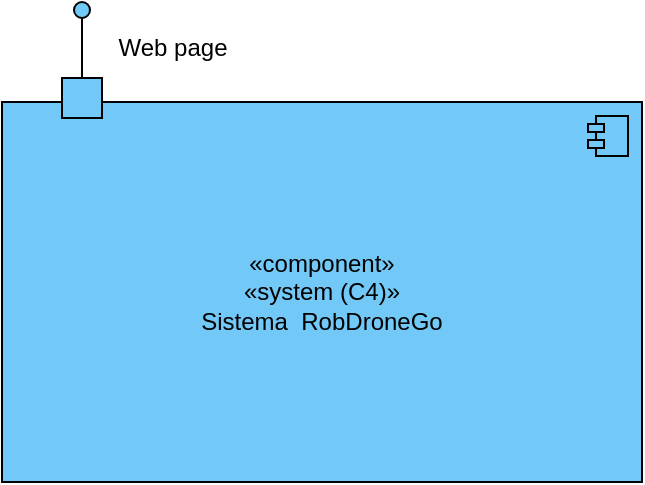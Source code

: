 <mxfile version="22.0.6" type="device">
  <diagram name="Page-1" id="gk-lbnzC-GA9r6skXD3R">
    <mxGraphModel dx="910" dy="499" grid="1" gridSize="10" guides="1" tooltips="1" connect="1" arrows="1" fold="1" page="1" pageScale="1" pageWidth="850" pageHeight="1100" math="0" shadow="0">
      <root>
        <mxCell id="0" />
        <mxCell id="1" parent="0" />
        <mxCell id="2wsJZ7v8luYHTQCjD5Nh-1" value="«component»&lt;br&gt;«system (C4)»&lt;br&gt;Sistema&amp;nbsp; RobDroneGo" style="html=1;dropTarget=0;whiteSpace=wrap;fillColor=#72c9f7;" parent="1" vertex="1">
          <mxGeometry x="300" y="240" width="320" height="190" as="geometry" />
        </mxCell>
        <mxCell id="2wsJZ7v8luYHTQCjD5Nh-2" value="" style="shape=module;jettyWidth=8;jettyHeight=4;fillColor=#72c9f7;" parent="2wsJZ7v8luYHTQCjD5Nh-1" vertex="1">
          <mxGeometry x="1" width="20" height="20" relative="1" as="geometry">
            <mxPoint x="-27" y="7" as="offset" />
          </mxGeometry>
        </mxCell>
        <mxCell id="2wsJZ7v8luYHTQCjD5Nh-3" value="" style="html=1;rounded=0;fillColor=#72c9f7;" parent="1" vertex="1">
          <mxGeometry x="330" y="228" width="20" height="20" as="geometry" />
        </mxCell>
        <mxCell id="2wsJZ7v8luYHTQCjD5Nh-4" value="" style="endArrow=none;html=1;rounded=0;align=center;verticalAlign=top;endFill=0;labelBackgroundColor=none;endSize=2;" parent="1" source="2wsJZ7v8luYHTQCjD5Nh-3" target="2wsJZ7v8luYHTQCjD5Nh-5" edge="1">
          <mxGeometry relative="1" as="geometry" />
        </mxCell>
        <mxCell id="2wsJZ7v8luYHTQCjD5Nh-5" value="" style="ellipse;html=1;fontSize=11;align=center;fillColor=#72c9f7;points=[];aspect=fixed;resizable=0;verticalAlign=bottom;labelPosition=center;verticalLabelPosition=top;flipH=1;" parent="1" vertex="1">
          <mxGeometry x="336" y="190" width="8" height="8" as="geometry" />
        </mxCell>
        <mxCell id="2wsJZ7v8luYHTQCjD5Nh-11" value="Web page" style="text;html=1;align=center;verticalAlign=middle;resizable=0;points=[];autosize=1;strokeColor=none;fillColor=none;" parent="1" vertex="1">
          <mxGeometry x="345" y="198" width="80" height="30" as="geometry" />
        </mxCell>
      </root>
    </mxGraphModel>
  </diagram>
</mxfile>
